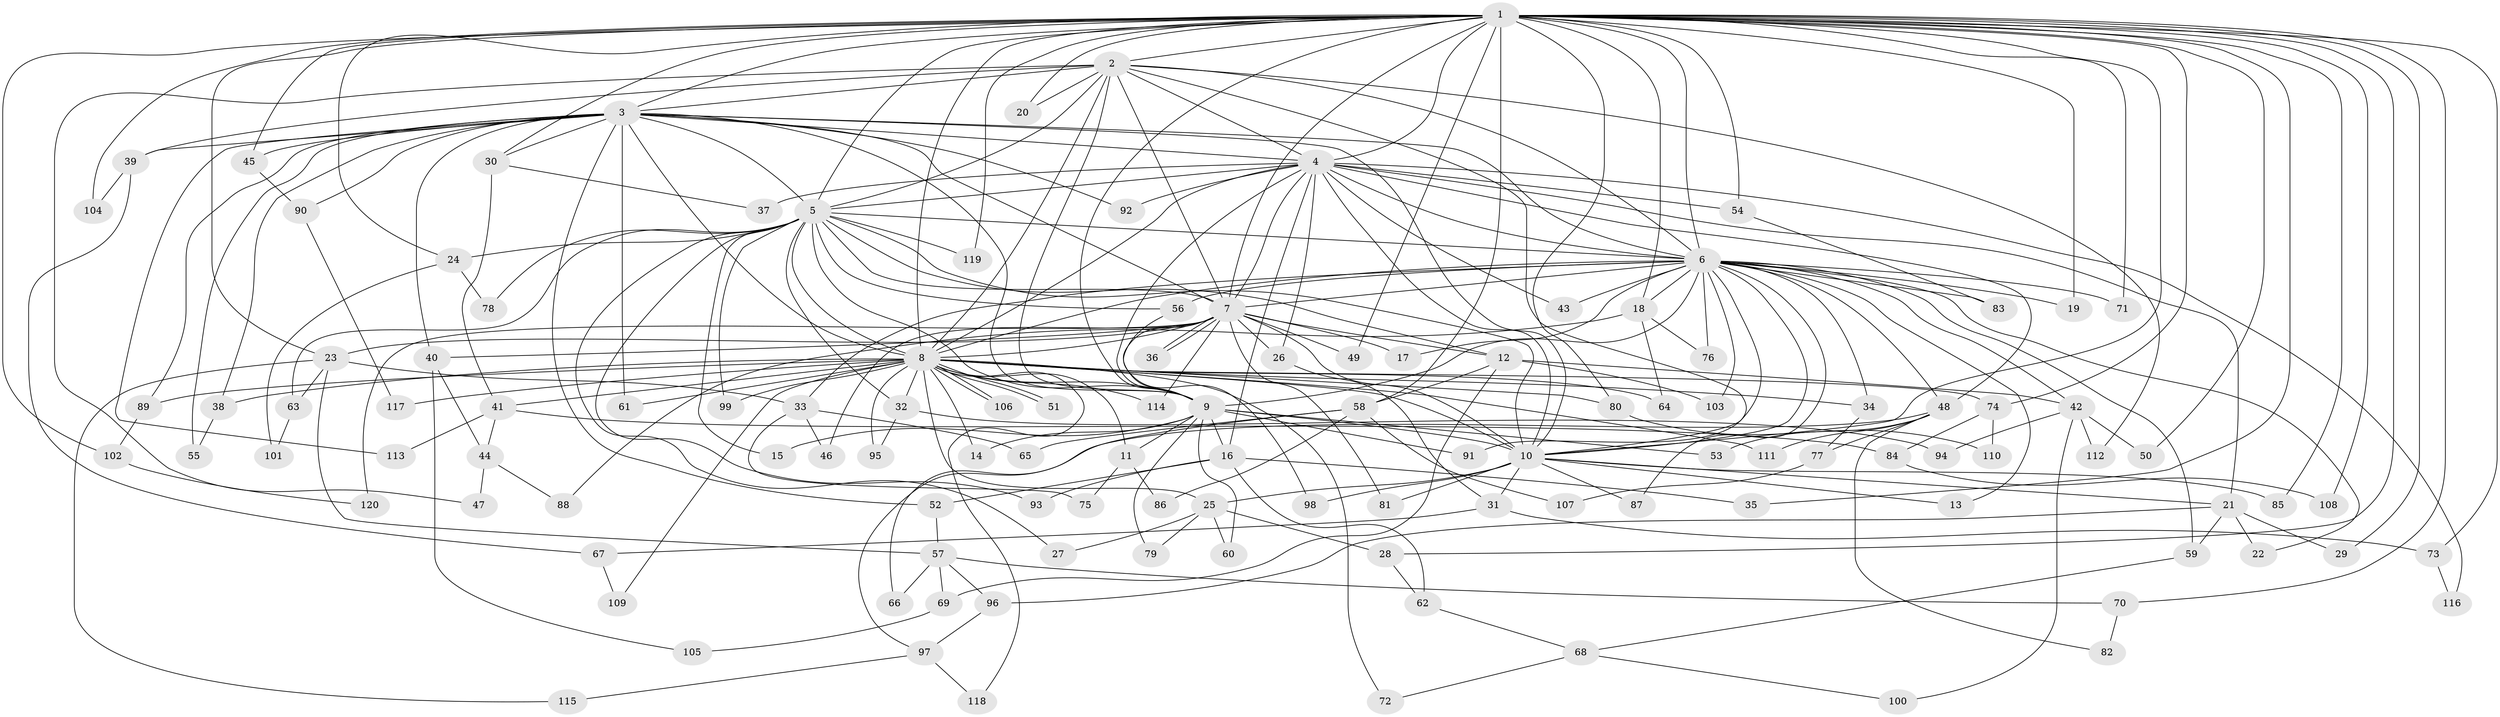 // coarse degree distribution, {26: 0.0136986301369863, 12: 0.0136986301369863, 6: 0.0821917808219178, 4: 0.136986301369863, 17: 0.0273972602739726, 5: 0.0547945205479452, 2: 0.2876712328767123, 19: 0.0136986301369863, 1: 0.0410958904109589, 7: 0.0273972602739726, 3: 0.2328767123287671, 29: 0.0136986301369863, 23: 0.0136986301369863, 16: 0.0136986301369863, 15: 0.0136986301369863, 18: 0.0136986301369863}
// Generated by graph-tools (version 1.1) at 2025/36/03/04/25 23:36:25]
// undirected, 120 vertices, 265 edges
graph export_dot {
  node [color=gray90,style=filled];
  1;
  2;
  3;
  4;
  5;
  6;
  7;
  8;
  9;
  10;
  11;
  12;
  13;
  14;
  15;
  16;
  17;
  18;
  19;
  20;
  21;
  22;
  23;
  24;
  25;
  26;
  27;
  28;
  29;
  30;
  31;
  32;
  33;
  34;
  35;
  36;
  37;
  38;
  39;
  40;
  41;
  42;
  43;
  44;
  45;
  46;
  47;
  48;
  49;
  50;
  51;
  52;
  53;
  54;
  55;
  56;
  57;
  58;
  59;
  60;
  61;
  62;
  63;
  64;
  65;
  66;
  67;
  68;
  69;
  70;
  71;
  72;
  73;
  74;
  75;
  76;
  77;
  78;
  79;
  80;
  81;
  82;
  83;
  84;
  85;
  86;
  87;
  88;
  89;
  90;
  91;
  92;
  93;
  94;
  95;
  96;
  97;
  98;
  99;
  100;
  101;
  102;
  103;
  104;
  105;
  106;
  107;
  108;
  109;
  110;
  111;
  112;
  113;
  114;
  115;
  116;
  117;
  118;
  119;
  120;
  1 -- 2;
  1 -- 3;
  1 -- 4;
  1 -- 5;
  1 -- 6;
  1 -- 7;
  1 -- 8;
  1 -- 9;
  1 -- 10;
  1 -- 18;
  1 -- 19;
  1 -- 20;
  1 -- 23;
  1 -- 24;
  1 -- 28;
  1 -- 29;
  1 -- 30;
  1 -- 35;
  1 -- 45;
  1 -- 49;
  1 -- 50;
  1 -- 54;
  1 -- 58;
  1 -- 70;
  1 -- 71;
  1 -- 73;
  1 -- 74;
  1 -- 80;
  1 -- 85;
  1 -- 102;
  1 -- 104;
  1 -- 108;
  1 -- 119;
  2 -- 3;
  2 -- 4;
  2 -- 5;
  2 -- 6;
  2 -- 7;
  2 -- 8;
  2 -- 9;
  2 -- 10;
  2 -- 20;
  2 -- 39;
  2 -- 47;
  2 -- 112;
  3 -- 4;
  3 -- 5;
  3 -- 6;
  3 -- 7;
  3 -- 8;
  3 -- 9;
  3 -- 10;
  3 -- 30;
  3 -- 38;
  3 -- 39;
  3 -- 40;
  3 -- 45;
  3 -- 52;
  3 -- 55;
  3 -- 61;
  3 -- 89;
  3 -- 90;
  3 -- 92;
  3 -- 113;
  4 -- 5;
  4 -- 6;
  4 -- 7;
  4 -- 8;
  4 -- 9;
  4 -- 10;
  4 -- 16;
  4 -- 21;
  4 -- 26;
  4 -- 37;
  4 -- 43;
  4 -- 48;
  4 -- 54;
  4 -- 92;
  4 -- 116;
  5 -- 6;
  5 -- 7;
  5 -- 8;
  5 -- 9;
  5 -- 10;
  5 -- 12;
  5 -- 15;
  5 -- 24;
  5 -- 27;
  5 -- 32;
  5 -- 56;
  5 -- 63;
  5 -- 78;
  5 -- 93;
  5 -- 99;
  5 -- 119;
  6 -- 7;
  6 -- 8;
  6 -- 9;
  6 -- 10;
  6 -- 13;
  6 -- 17;
  6 -- 18;
  6 -- 19;
  6 -- 22;
  6 -- 33;
  6 -- 34;
  6 -- 42;
  6 -- 43;
  6 -- 48;
  6 -- 56;
  6 -- 59;
  6 -- 71;
  6 -- 76;
  6 -- 83;
  6 -- 87;
  6 -- 91;
  6 -- 103;
  7 -- 8;
  7 -- 9;
  7 -- 10;
  7 -- 12;
  7 -- 17;
  7 -- 23;
  7 -- 26;
  7 -- 36;
  7 -- 36;
  7 -- 40;
  7 -- 46;
  7 -- 49;
  7 -- 81;
  7 -- 114;
  7 -- 120;
  8 -- 9;
  8 -- 10;
  8 -- 11;
  8 -- 14;
  8 -- 25;
  8 -- 32;
  8 -- 34;
  8 -- 38;
  8 -- 41;
  8 -- 51;
  8 -- 51;
  8 -- 61;
  8 -- 64;
  8 -- 72;
  8 -- 74;
  8 -- 80;
  8 -- 89;
  8 -- 95;
  8 -- 99;
  8 -- 106;
  8 -- 106;
  8 -- 109;
  8 -- 111;
  8 -- 114;
  8 -- 117;
  8 -- 118;
  9 -- 10;
  9 -- 11;
  9 -- 14;
  9 -- 15;
  9 -- 16;
  9 -- 53;
  9 -- 60;
  9 -- 79;
  9 -- 91;
  10 -- 13;
  10 -- 21;
  10 -- 25;
  10 -- 31;
  10 -- 81;
  10 -- 85;
  10 -- 87;
  10 -- 98;
  11 -- 75;
  11 -- 86;
  12 -- 42;
  12 -- 58;
  12 -- 69;
  12 -- 103;
  16 -- 35;
  16 -- 52;
  16 -- 62;
  16 -- 93;
  18 -- 64;
  18 -- 76;
  18 -- 88;
  21 -- 22;
  21 -- 29;
  21 -- 59;
  21 -- 96;
  23 -- 33;
  23 -- 57;
  23 -- 63;
  23 -- 115;
  24 -- 78;
  24 -- 101;
  25 -- 27;
  25 -- 28;
  25 -- 60;
  25 -- 79;
  26 -- 31;
  28 -- 62;
  30 -- 37;
  30 -- 41;
  31 -- 67;
  31 -- 73;
  32 -- 94;
  32 -- 95;
  33 -- 46;
  33 -- 65;
  33 -- 75;
  34 -- 77;
  38 -- 55;
  39 -- 67;
  39 -- 104;
  40 -- 44;
  40 -- 105;
  41 -- 44;
  41 -- 84;
  41 -- 113;
  42 -- 50;
  42 -- 94;
  42 -- 100;
  42 -- 112;
  44 -- 47;
  44 -- 88;
  45 -- 90;
  48 -- 53;
  48 -- 77;
  48 -- 82;
  48 -- 97;
  48 -- 111;
  52 -- 57;
  54 -- 83;
  56 -- 98;
  57 -- 66;
  57 -- 69;
  57 -- 70;
  57 -- 96;
  58 -- 65;
  58 -- 66;
  58 -- 86;
  58 -- 107;
  59 -- 68;
  62 -- 68;
  63 -- 101;
  67 -- 109;
  68 -- 72;
  68 -- 100;
  69 -- 105;
  70 -- 82;
  73 -- 116;
  74 -- 84;
  74 -- 110;
  77 -- 107;
  80 -- 110;
  84 -- 108;
  89 -- 102;
  90 -- 117;
  96 -- 97;
  97 -- 115;
  97 -- 118;
  102 -- 120;
}

